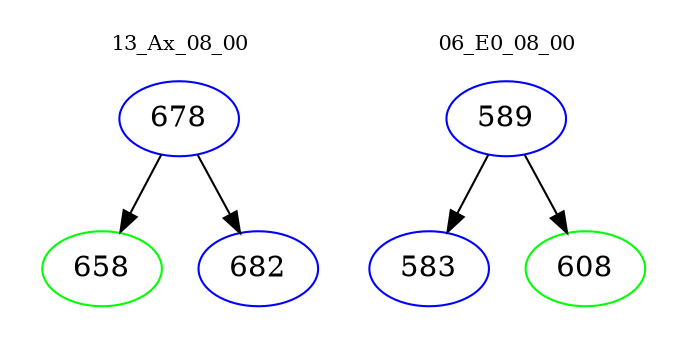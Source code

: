 digraph{
subgraph cluster_0 {
color = white
label = "13_Ax_08_00";
fontsize=10;
T0_678 [label="678", color="blue"]
T0_678 -> T0_658 [color="black"]
T0_658 [label="658", color="green"]
T0_678 -> T0_682 [color="black"]
T0_682 [label="682", color="blue"]
}
subgraph cluster_1 {
color = white
label = "06_E0_08_00";
fontsize=10;
T1_589 [label="589", color="blue"]
T1_589 -> T1_583 [color="black"]
T1_583 [label="583", color="blue"]
T1_589 -> T1_608 [color="black"]
T1_608 [label="608", color="green"]
}
}
